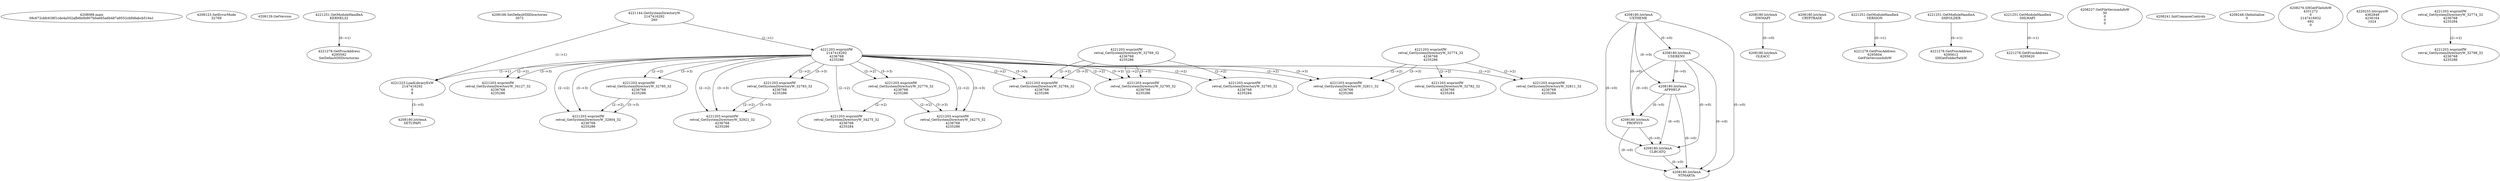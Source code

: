 // Global SCDG with merge call
digraph {
	0 [label="4208088.main
08c672cbfc638f1cde4a502afb6b0b907b0a665a6b487a9552cbf48abcb516a1"]
	1 [label="4208123.SetErrorMode
32769"]
	2 [label="4208129.GetVersion
"]
	3 [label="4221251.GetModuleHandleA
KERNEL32"]
	4 [label="4221278.GetProcAddress
6295592
SetDefaultDllDirectories"]
	3 -> 4 [label="(0-->1)"]
	5 [label="4208166.SetDefaultDllDirectories
3072"]
	6 [label="4221144.GetSystemDirectoryW
2147416292
260"]
	7 [label="4221203.wsprintfW
2147416292
4236768
4235286"]
	6 -> 7 [label="(1-->1)"]
	8 [label="4221223.LoadLibraryExW
2147416292
0
8"]
	6 -> 8 [label="(1-->1)"]
	7 -> 8 [label="(1-->1)"]
	9 [label="4208180.lstrlenA
UXTHEME"]
	10 [label="4208180.lstrlenA
USERENV"]
	9 -> 10 [label="(0-->0)"]
	11 [label="4208180.lstrlenA
SETUPAPI"]
	8 -> 11 [label="(3-->0)"]
	12 [label="4208180.lstrlenA
APPHELP"]
	9 -> 12 [label="(0-->0)"]
	10 -> 12 [label="(0-->0)"]
	13 [label="4208180.lstrlenA
PROPSYS"]
	9 -> 13 [label="(0-->0)"]
	10 -> 13 [label="(0-->0)"]
	12 -> 13 [label="(0-->0)"]
	14 [label="4208180.lstrlenA
DWMAPI"]
	15 [label="4221203.wsprintfW
retval_GetSystemDirectoryW_34127_32
4236768
4235286"]
	7 -> 15 [label="(2-->2)"]
	7 -> 15 [label="(3-->3)"]
	16 [label="4208180.lstrlenA
CRYPTBASE"]
	17 [label="4208180.lstrlenA
OLEACC"]
	14 -> 17 [label="(0-->0)"]
	18 [label="4208180.lstrlenA
CLBCATQ"]
	9 -> 18 [label="(0-->0)"]
	10 -> 18 [label="(0-->0)"]
	12 -> 18 [label="(0-->0)"]
	13 -> 18 [label="(0-->0)"]
	19 [label="4208180.lstrlenA
NTMARTA"]
	9 -> 19 [label="(0-->0)"]
	10 -> 19 [label="(0-->0)"]
	12 -> 19 [label="(0-->0)"]
	13 -> 19 [label="(0-->0)"]
	18 -> 19 [label="(0-->0)"]
	20 [label="4221251.GetModuleHandleA
VERSION"]
	21 [label="4221278.GetProcAddress
6295604
GetFileVersionInfoW"]
	20 -> 21 [label="(0-->1)"]
	22 [label="4221251.GetModuleHandleA
SHFOLDER"]
	23 [label="4221278.GetProcAddress
6295612
SHGetFolderPathW"]
	22 -> 23 [label="(0-->1)"]
	24 [label="4221251.GetModuleHandleA
SHLWAPI"]
	25 [label="4221278.GetProcAddress
6295620
"]
	24 -> 25 [label="(0-->1)"]
	26 [label="4208227.GetFileVersionInfoW
30
0
0
0"]
	27 [label="4221203.wsprintfW
retval_GetSystemDirectoryW_32785_32
4236768
4235286"]
	7 -> 27 [label="(2-->2)"]
	7 -> 27 [label="(3-->3)"]
	28 [label="4221203.wsprintfW
retval_GetSystemDirectoryW_32783_32
4236768
4235286"]
	7 -> 28 [label="(2-->2)"]
	7 -> 28 [label="(3-->3)"]
	29 [label="4221203.wsprintfW
retval_GetSystemDirectoryW_32921_32
4236768
4235286"]
	7 -> 29 [label="(2-->2)"]
	28 -> 29 [label="(2-->2)"]
	7 -> 29 [label="(3-->3)"]
	28 -> 29 [label="(3-->3)"]
	30 [label="4208241.InitCommonControls
"]
	31 [label="4208248.OleInitialize
0"]
	32 [label="4208276.SHGetFileInfoW
4331272
0
2147416932
692
0"]
	33 [label="4220233.lstrcpynW
4362848
4236164
1024"]
	34 [label="4221203.wsprintfW
retval_GetSystemDirectoryW_32776_32
4236768
4235286"]
	7 -> 34 [label="(2-->2)"]
	7 -> 34 [label="(3-->3)"]
	35 [label="4221203.wsprintfW
retval_GetSystemDirectoryW_34275_32
4236768
4235284"]
	7 -> 35 [label="(2-->2)"]
	34 -> 35 [label="(2-->2)"]
	36 [label="4221203.wsprintfW
retval_GetSystemDirectoryW_34275_32
4236768
4235286"]
	7 -> 36 [label="(2-->2)"]
	34 -> 36 [label="(2-->2)"]
	7 -> 36 [label="(3-->3)"]
	34 -> 36 [label="(3-->3)"]
	37 [label="4221203.wsprintfW
retval_GetSystemDirectoryW_32769_32
4236768
4235286"]
	38 [label="4221203.wsprintfW
retval_GetSystemDirectoryW_32784_32
4236768
4235286"]
	7 -> 38 [label="(2-->2)"]
	37 -> 38 [label="(2-->2)"]
	7 -> 38 [label="(3-->3)"]
	37 -> 38 [label="(3-->3)"]
	39 [label="4221203.wsprintfW
retval_GetSystemDirectoryW_32795_32
4236768
4235286"]
	7 -> 39 [label="(2-->2)"]
	37 -> 39 [label="(2-->2)"]
	7 -> 39 [label="(3-->3)"]
	37 -> 39 [label="(3-->3)"]
	40 [label="4221203.wsprintfW
retval_GetSystemDirectoryW_32774_32
4236768
4235286"]
	41 [label="4221203.wsprintfW
retval_GetSystemDirectoryW_32782_32
4236768
4235284"]
	40 -> 41 [label="(2-->2)"]
	42 [label="4221203.wsprintfW
retval_GetSystemDirectoryW_32795_32
4236768
4235284"]
	7 -> 42 [label="(2-->2)"]
	37 -> 42 [label="(2-->2)"]
	43 [label="4221203.wsprintfW
retval_GetSystemDirectoryW_32774_32
4236768
4235284"]
	44 [label="4221203.wsprintfW
retval_GetSystemDirectoryW_32798_32
4236768
4235286"]
	43 -> 44 [label="(2-->2)"]
	45 [label="4221203.wsprintfW
retval_GetSystemDirectoryW_32811_32
4236768
4235286"]
	7 -> 45 [label="(2-->2)"]
	40 -> 45 [label="(2-->2)"]
	7 -> 45 [label="(3-->3)"]
	40 -> 45 [label="(3-->3)"]
	46 [label="4221203.wsprintfW
retval_GetSystemDirectoryW_32811_32
4236768
4235284"]
	7 -> 46 [label="(2-->2)"]
	40 -> 46 [label="(2-->2)"]
	47 [label="4221203.wsprintfW
retval_GetSystemDirectoryW_32804_32
4236768
4235286"]
	7 -> 47 [label="(2-->2)"]
	27 -> 47 [label="(2-->2)"]
	7 -> 47 [label="(3-->3)"]
	27 -> 47 [label="(3-->3)"]
}
